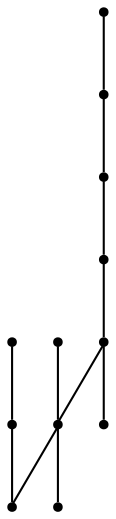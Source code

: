 graph {
  node [shape=point,comment="{\"directed\":false,\"doi\":\"10.1007/978-3-030-04414-5_28\",\"figure\":\"10 (1)\"}"]

  v0 [pos="1470.8218485913585,2135.7881580270714"]
  v1 [pos="1470.8218485913585,2110.467687599492"]
  v2 [pos="1470.8218485913585,2059.8310707037435"]
  v3 [pos="1369.5410783609345,1907.912953623508"]
  v4 [pos="1369.5410783609345,2009.1872366110385"]
  v5 [pos="1470.8218485913585,2009.1872366110385"]
  v6 [pos="1293.584236507656,1907.912953623508"]
  v7 [pos="1318.814244791862,1907.9129536235082"]
  v8 [pos="1268.263487551395,1907.9129536235082"]
  v9 [pos="1166.9817634947053,1907.912953623508"]
  v10 [pos="1065.7020424731734,1907.9129536235082"]
  v11 [pos="964.4234501460553,1907.912953623508"]

  v11 -- v10 [id="-2",pos="964.4234501460553,1907.912953623508 1065.7020424731734,1907.9129536235082 1065.7020424731734,1907.9129536235082 1065.7020424731734,1907.9129536235082"]
  v9 -- v8 [id="-3",pos="1166.9817634947053,1907.912953623508 1268.263487551395,1907.9129536235082 1268.263487551395,1907.9129536235082 1268.263487551395,1907.9129536235082"]
  v8 -- v6 [id="-4",pos="1268.263487551395,1907.9129536235082 1293.584236507656,1907.912953623508 1293.584236507656,1907.912953623508 1293.584236507656,1907.912953623508"]
  v6 -- v7 [id="-5",pos="1293.584236507656,1907.912953623508 1318.814244791862,1907.9129536235082 1318.814244791862,1907.9129536235082 1318.814244791862,1907.9129536235082"]
  v1 -- v0 [id="-6",pos="1470.8218485913585,2110.467687599492 1470.8218485913585,2135.7881580270714 1470.8218485913585,2135.7881580270714 1470.8218485913585,2135.7881580270714"]
  v6 -- v4 [id="-7",pos="1293.584236507656,1907.912953623508 1369.5410783609345,2009.1872366110385 1369.5410783609345,2009.1872366110385 1369.5410783609345,2009.1872366110385"]
  v4 -- v0 [id="-8",pos="1369.5410783609345,2009.1872366110385 1470.8218485913585,2135.7881580270714 1470.8218485913585,2135.7881580270714 1470.8218485913585,2135.7881580270714"]
  v4 -- v5 [id="-10",pos="1369.5410783609345,2009.1872366110385 1470.8218485913585,2009.1872366110385 1470.8218485913585,2009.1872366110385 1470.8218485913585,2009.1872366110385"]
  v10 -- v9 [id="-11",pos="1065.7020424731734,1907.9129536235082 1166.9817634947053,1907.912953623508 1166.9817634947053,1907.912953623508 1166.9817634947053,1907.912953623508"]
  v2 -- v1 [id="-12",pos="1470.8218485913585,2059.8310707037435 1470.8218485913585,2110.467687599492 1470.8218485913585,2110.467687599492 1470.8218485913585,2110.467687599492"]
  v3 -- v4 [id="-13",pos="1369.5410783609345,1907.912953623508 1369.5410783609345,2009.1872366110385 1369.5410783609345,2009.1872366110385 1369.5410783609345,2009.1872366110385"]
}